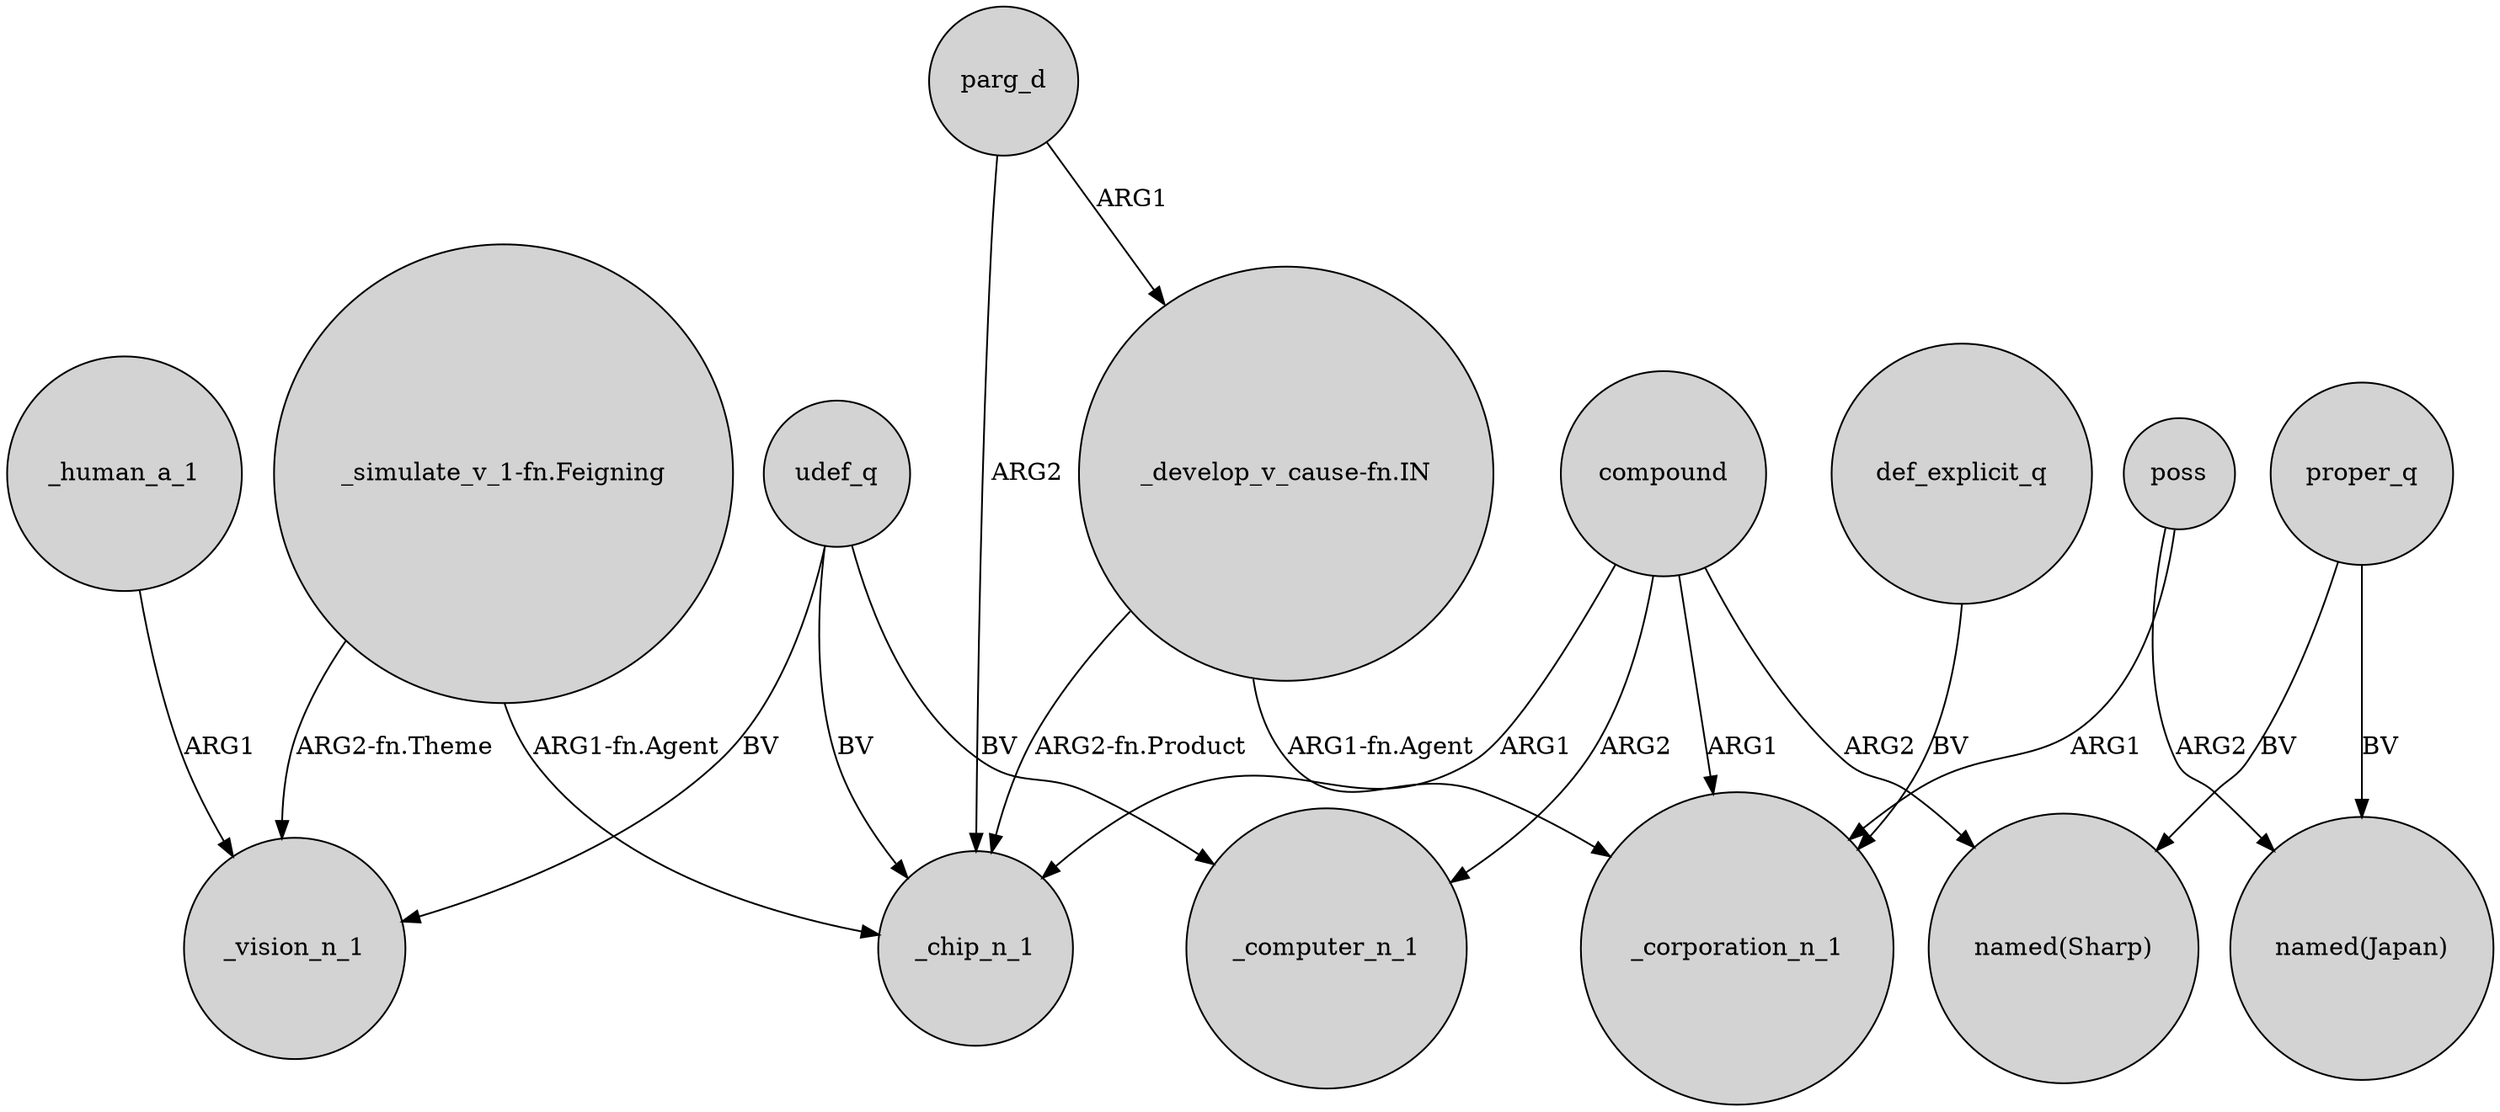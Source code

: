 digraph {
	node [shape=circle style=filled]
	udef_q -> _vision_n_1 [label=BV]
	udef_q -> _chip_n_1 [label=BV]
	parg_d -> _chip_n_1 [label=ARG2]
	poss -> _corporation_n_1 [label=ARG1]
	proper_q -> "named(Sharp)" [label=BV]
	proper_q -> "named(Japan)" [label=BV]
	"_simulate_v_1-fn.Feigning" -> _vision_n_1 [label="ARG2-fn.Theme"]
	udef_q -> _computer_n_1 [label=BV]
	"_simulate_v_1-fn.Feigning" -> _chip_n_1 [label="ARG1-fn.Agent"]
	compound -> _computer_n_1 [label=ARG2]
	poss -> "named(Japan)" [label=ARG2]
	def_explicit_q -> _corporation_n_1 [label=BV]
	compound -> _corporation_n_1 [label=ARG1]
	parg_d -> "_develop_v_cause-fn.IN" [label=ARG1]
	"_develop_v_cause-fn.IN" -> _chip_n_1 [label="ARG2-fn.Product"]
	compound -> _chip_n_1 [label=ARG1]
	_human_a_1 -> _vision_n_1 [label=ARG1]
	"_develop_v_cause-fn.IN" -> _corporation_n_1 [label="ARG1-fn.Agent"]
	compound -> "named(Sharp)" [label=ARG2]
}
